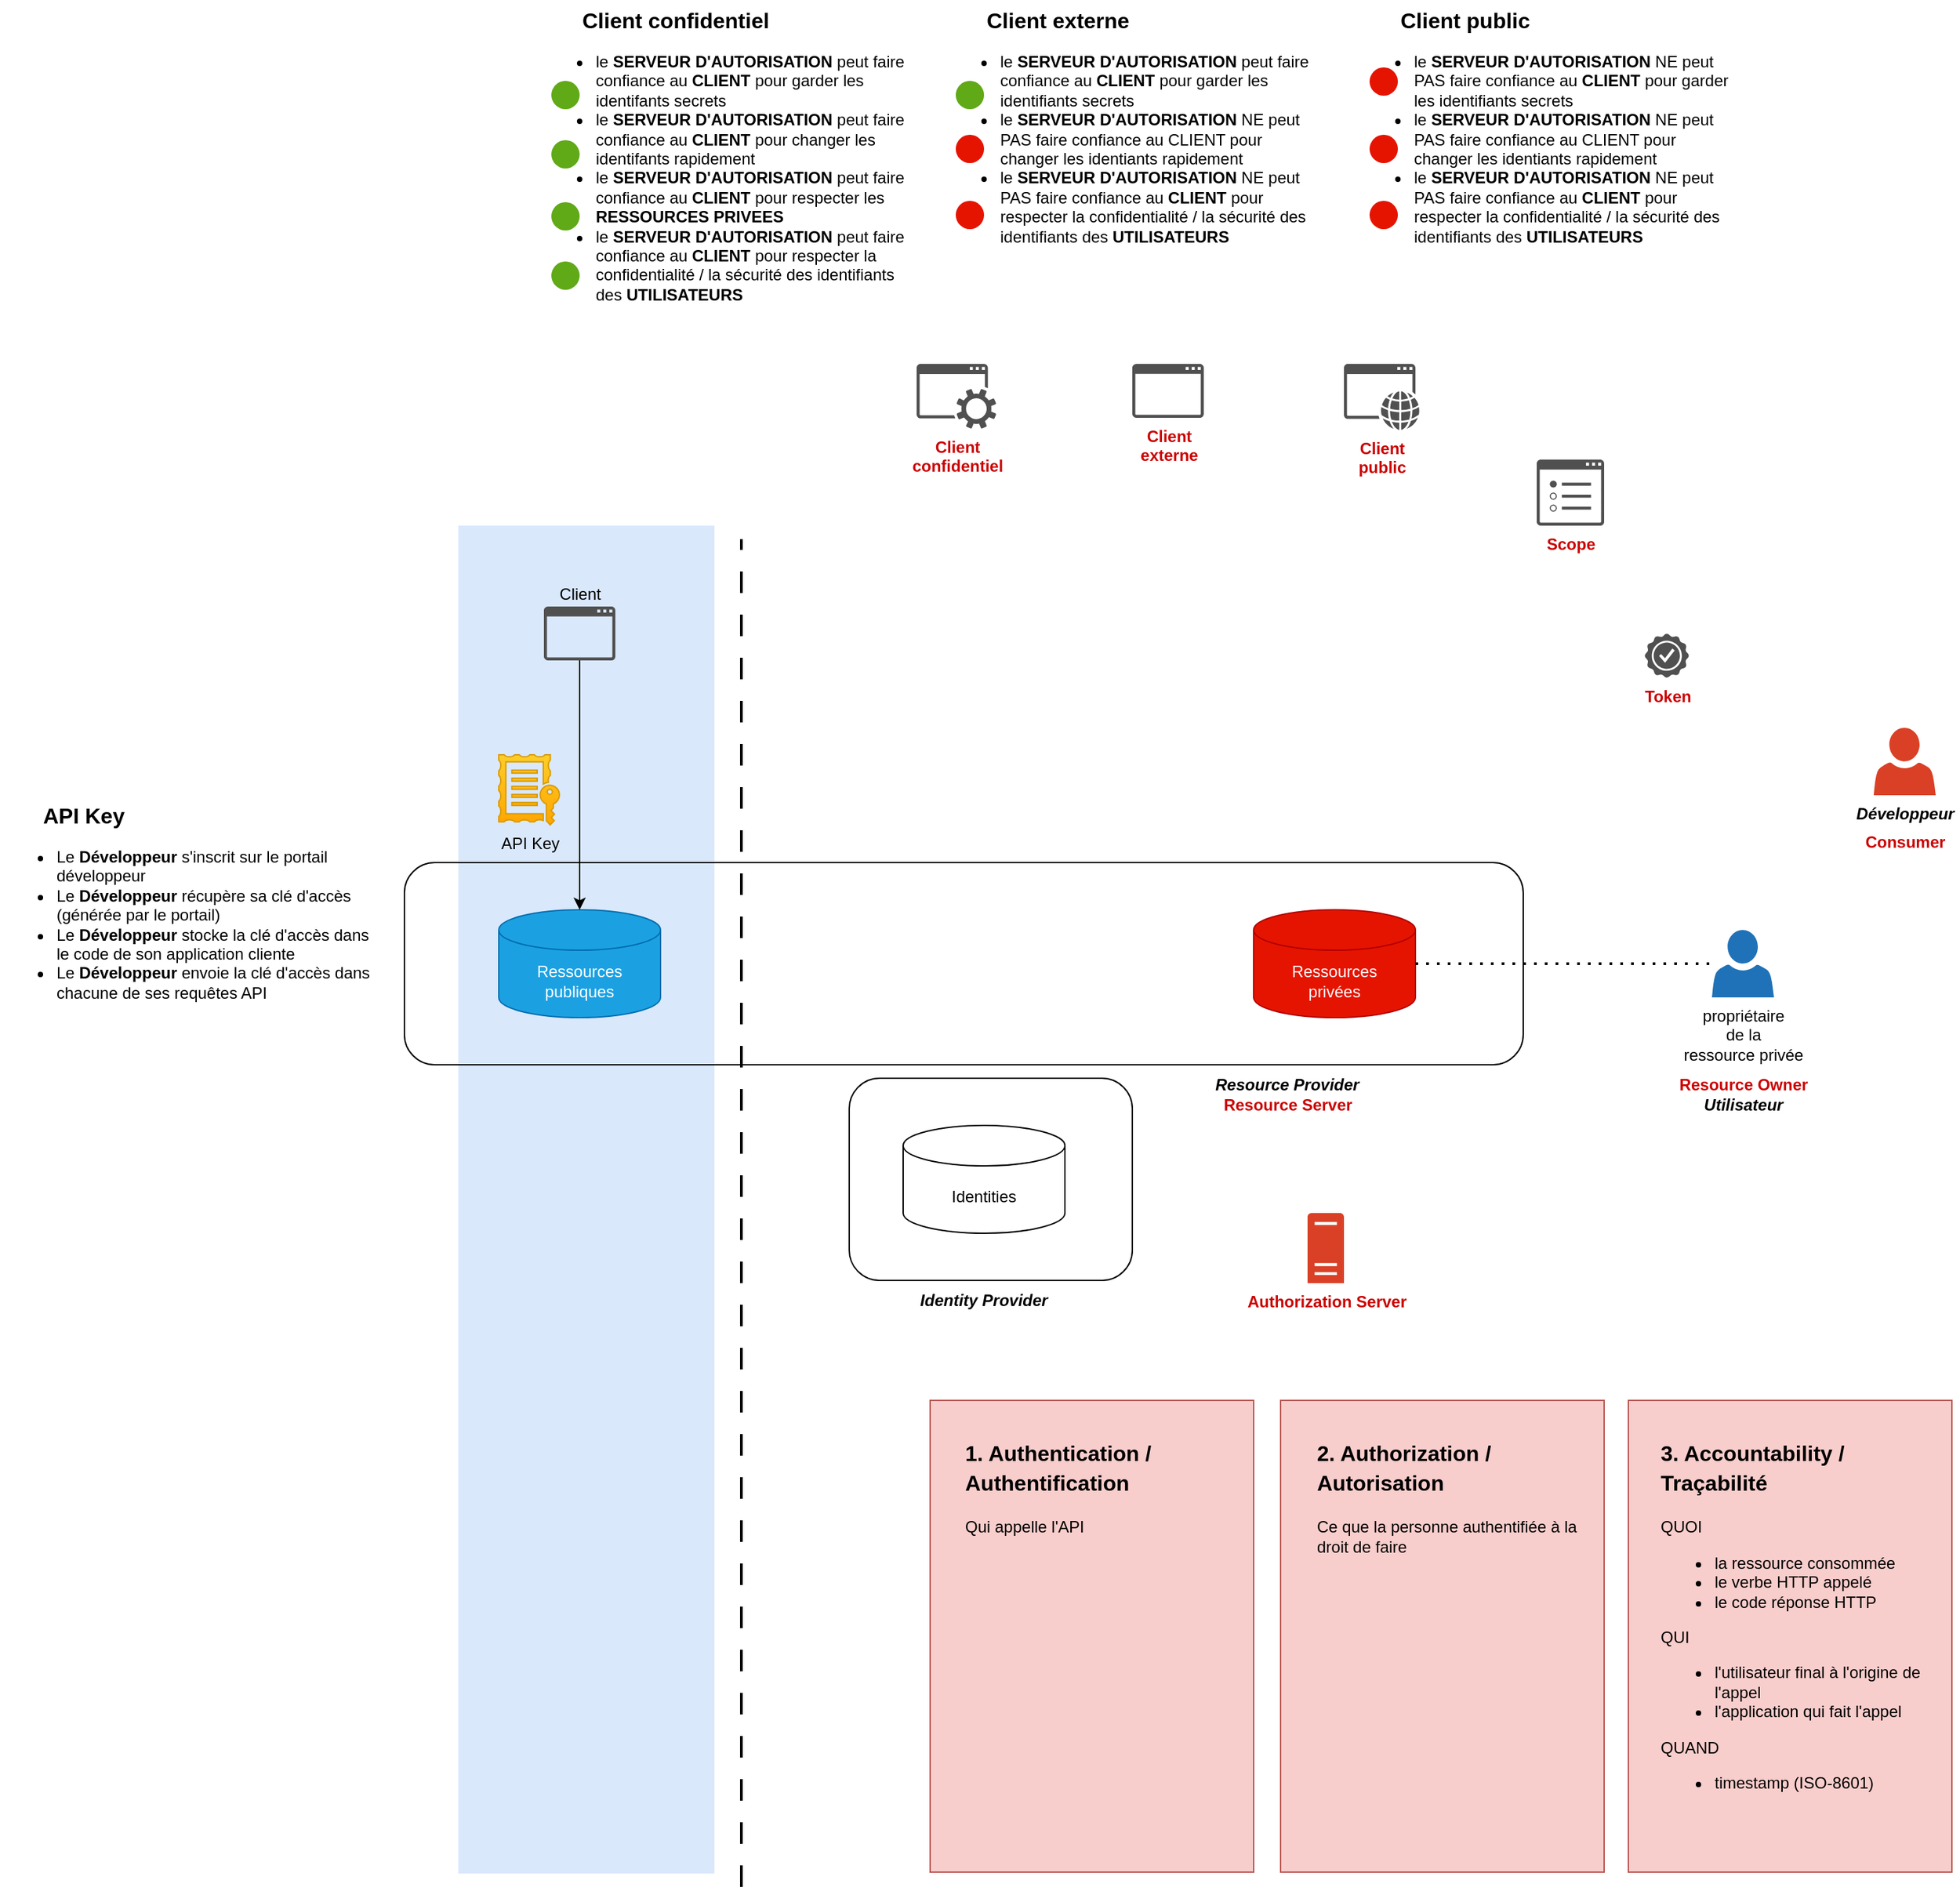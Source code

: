 <mxfile version="24.7.7">
  <diagram name="Page-1" id="TJ5gsJ8iWOW6bga7UIhC">
    <mxGraphModel dx="2203" dy="1935" grid="1" gridSize="10" guides="1" tooltips="1" connect="1" arrows="1" fold="1" page="1" pageScale="1" pageWidth="827" pageHeight="1169" math="0" shadow="0">
      <root>
        <mxCell id="0" />
        <mxCell id="1" parent="0" />
        <mxCell id="_Fe2m7hEjs8gQzXyp6RX-28" value="" style="rounded=0;whiteSpace=wrap;html=1;fillColor=#dae8fc;strokeColor=none;" vertex="1" parent="1">
          <mxGeometry x="-120" y="170" width="190" height="1000" as="geometry" />
        </mxCell>
        <mxCell id="_Fe2m7hEjs8gQzXyp6RX-23" value="" style="rounded=1;whiteSpace=wrap;html=1;" vertex="1" parent="1">
          <mxGeometry x="170" y="580" width="210" height="150" as="geometry" />
        </mxCell>
        <mxCell id="_Fe2m7hEjs8gQzXyp6RX-1" value="" style="rounded=1;whiteSpace=wrap;html=1;fillColor=none;" vertex="1" parent="1">
          <mxGeometry x="-160" y="420" width="830" height="150" as="geometry" />
        </mxCell>
        <mxCell id="_Fe2m7hEjs8gQzXyp6RX-2" value="&lt;div&gt;Ressources&lt;/div&gt;&lt;div&gt;publiques&lt;br&gt;&lt;/div&gt;" style="shape=cylinder3;whiteSpace=wrap;html=1;boundedLbl=1;backgroundOutline=1;size=15;fillColor=#1ba1e2;strokeColor=#006EAF;fontColor=#ffffff;" vertex="1" parent="1">
          <mxGeometry x="-90" y="455" width="120" height="80" as="geometry" />
        </mxCell>
        <mxCell id="_Fe2m7hEjs8gQzXyp6RX-3" value="&lt;div&gt;Ressources&lt;/div&gt;&lt;div&gt;privées&lt;br&gt;&lt;/div&gt;" style="shape=cylinder3;whiteSpace=wrap;html=1;boundedLbl=1;backgroundOutline=1;size=15;fillColor=#e51400;fontColor=#ffffff;strokeColor=#B20000;" vertex="1" parent="1">
          <mxGeometry x="470" y="455" width="120" height="80" as="geometry" />
        </mxCell>
        <mxCell id="_Fe2m7hEjs8gQzXyp6RX-5" value="&lt;div&gt;propriétaire&lt;/div&gt;&lt;div&gt;de la&lt;/div&gt;&lt;div&gt;ressource privée&lt;br&gt;&lt;/div&gt;" style="sketch=0;pointerEvents=1;shadow=0;dashed=0;html=1;strokeColor=none;fillColor=#2072B8;labelPosition=center;verticalLabelPosition=bottom;verticalAlign=top;outlineConnect=0;align=center;shape=mxgraph.office.users.user;" vertex="1" parent="1">
          <mxGeometry x="810" y="470" width="46" height="50" as="geometry" />
        </mxCell>
        <mxCell id="_Fe2m7hEjs8gQzXyp6RX-6" value="" style="endArrow=none;dashed=1;html=1;dashPattern=1 3;strokeWidth=2;rounded=0;" edge="1" parent="1" source="_Fe2m7hEjs8gQzXyp6RX-3" target="_Fe2m7hEjs8gQzXyp6RX-5">
          <mxGeometry width="50" height="50" relative="1" as="geometry">
            <mxPoint x="390" y="420" as="sourcePoint" />
            <mxPoint x="440" y="370" as="targetPoint" />
          </mxGeometry>
        </mxCell>
        <mxCell id="_Fe2m7hEjs8gQzXyp6RX-17" value="" style="group" vertex="1" connectable="0" parent="1">
          <mxGeometry x="230" y="819" width="758" height="350" as="geometry" />
        </mxCell>
        <mxCell id="_Fe2m7hEjs8gQzXyp6RX-13" value="" style="group" vertex="1" connectable="0" parent="_Fe2m7hEjs8gQzXyp6RX-17">
          <mxGeometry x="260" width="240" height="350" as="geometry" />
        </mxCell>
        <mxCell id="_Fe2m7hEjs8gQzXyp6RX-12" value="" style="rounded=0;whiteSpace=wrap;html=1;fillColor=#f8cecc;strokeColor=#b85450;" vertex="1" parent="_Fe2m7hEjs8gQzXyp6RX-13">
          <mxGeometry width="240" height="350" as="geometry" />
        </mxCell>
        <mxCell id="_Fe2m7hEjs8gQzXyp6RX-8" value="&lt;h1 style=&quot;margin-top: 0px; line-height: 80%;&quot;&gt;&lt;font style=&quot;font-size: 16px;&quot;&gt;2. Authorization / Autorisation&lt;/font&gt;&lt;br&gt;&lt;/h1&gt;&lt;p&gt;Ce que la personne authentifiée à la droit de faire&lt;br&gt;&lt;/p&gt;" style="text;html=1;whiteSpace=wrap;overflow=hidden;rounded=0;" vertex="1" parent="_Fe2m7hEjs8gQzXyp6RX-13">
          <mxGeometry x="25" y="20" width="200" height="120" as="geometry" />
        </mxCell>
        <mxCell id="_Fe2m7hEjs8gQzXyp6RX-14" value="" style="group" vertex="1" connectable="0" parent="_Fe2m7hEjs8gQzXyp6RX-17">
          <mxGeometry x="518" width="240" height="350" as="geometry" />
        </mxCell>
        <mxCell id="_Fe2m7hEjs8gQzXyp6RX-11" value="" style="rounded=0;whiteSpace=wrap;html=1;fillColor=#f8cecc;strokeColor=#b85450;" vertex="1" parent="_Fe2m7hEjs8gQzXyp6RX-14">
          <mxGeometry width="240" height="350" as="geometry" />
        </mxCell>
        <mxCell id="_Fe2m7hEjs8gQzXyp6RX-9" value="&lt;h1 style=&quot;margin-top: 0px; line-height: 80%;&quot;&gt;&lt;font style=&quot;font-size: 16px;&quot;&gt;3. Accountability / Traçabilité&lt;/font&gt;&lt;br&gt;&lt;/h1&gt;&lt;p&gt;QUOI&lt;/p&gt;&lt;ul&gt;&lt;li&gt;la ressource consommée&lt;/li&gt;&lt;li&gt;le verbe HTTP appelé&lt;/li&gt;&lt;li&gt;le code réponse HTTP&lt;/li&gt;&lt;/ul&gt;&lt;div&gt;QUI&lt;/div&gt;&lt;div&gt;&lt;ul&gt;&lt;li&gt;l&#39;utilisateur final à l&#39;origine de l&#39;appel&lt;/li&gt;&lt;li&gt;l&#39;application qui fait l&#39;appel&lt;/li&gt;&lt;/ul&gt;&lt;div&gt;QUAND&lt;/div&gt;&lt;div&gt;&lt;ul&gt;&lt;li&gt;timestamp (ISO-8601)&lt;br&gt;&lt;/li&gt;&lt;/ul&gt;&lt;/div&gt;&lt;/div&gt;" style="text;html=1;whiteSpace=wrap;overflow=hidden;rounded=0;" vertex="1" parent="_Fe2m7hEjs8gQzXyp6RX-14">
          <mxGeometry x="22" y="20" width="200" height="320" as="geometry" />
        </mxCell>
        <mxCell id="_Fe2m7hEjs8gQzXyp6RX-16" value="" style="group" vertex="1" connectable="0" parent="_Fe2m7hEjs8gQzXyp6RX-17">
          <mxGeometry width="240" height="350" as="geometry" />
        </mxCell>
        <mxCell id="_Fe2m7hEjs8gQzXyp6RX-15" value="" style="rounded=0;whiteSpace=wrap;html=1;fillColor=#f8cecc;strokeColor=#b85450;" vertex="1" parent="_Fe2m7hEjs8gQzXyp6RX-16">
          <mxGeometry width="240" height="350" as="geometry" />
        </mxCell>
        <mxCell id="_Fe2m7hEjs8gQzXyp6RX-7" value="&lt;h1 style=&quot;margin-top: 0px; line-height: 80%;&quot;&gt;&lt;font style=&quot;font-size: 16px;&quot;&gt;1. Authentication / Authentification&lt;/font&gt;&lt;br&gt;&lt;/h1&gt;&lt;p&gt;Qui appelle l&#39;API&lt;br&gt;&lt;/p&gt;" style="text;html=1;whiteSpace=wrap;overflow=hidden;rounded=0;" vertex="1" parent="_Fe2m7hEjs8gQzXyp6RX-16">
          <mxGeometry x="24" y="20" width="200" height="110" as="geometry" />
        </mxCell>
        <mxCell id="_Fe2m7hEjs8gQzXyp6RX-18" value="Resource Provider" style="text;html=1;align=center;verticalAlign=middle;whiteSpace=wrap;rounded=0;fontStyle=3" vertex="1" parent="1">
          <mxGeometry x="390" y="570" width="210" height="30" as="geometry" />
        </mxCell>
        <mxCell id="_Fe2m7hEjs8gQzXyp6RX-19" value="Développeur" style="sketch=0;pointerEvents=1;shadow=0;dashed=0;html=1;strokeColor=none;labelPosition=center;verticalLabelPosition=bottom;verticalAlign=top;outlineConnect=0;align=center;shape=mxgraph.office.users.user;fillColor=#DA4026;fontStyle=3" vertex="1" parent="1">
          <mxGeometry x="930" y="320" width="46" height="50" as="geometry" />
        </mxCell>
        <mxCell id="_Fe2m7hEjs8gQzXyp6RX-21" value="Identities" style="shape=cylinder3;whiteSpace=wrap;html=1;boundedLbl=1;backgroundOutline=1;size=15;" vertex="1" parent="1">
          <mxGeometry x="210" y="615" width="120" height="80" as="geometry" />
        </mxCell>
        <mxCell id="_Fe2m7hEjs8gQzXyp6RX-24" value="Identity Provider" style="text;html=1;align=center;verticalAlign=middle;whiteSpace=wrap;rounded=0;fontStyle=3" vertex="1" parent="1">
          <mxGeometry x="190" y="730" width="160" height="30" as="geometry" />
        </mxCell>
        <mxCell id="_Fe2m7hEjs8gQzXyp6RX-25" value="Client" style="sketch=0;pointerEvents=1;shadow=0;dashed=0;html=1;strokeColor=none;fillColor=#505050;labelPosition=center;verticalLabelPosition=top;verticalAlign=bottom;outlineConnect=0;align=center;shape=mxgraph.office.concepts.application_generic;fontStyle=0;fontColor=#000000;" vertex="1" parent="1">
          <mxGeometry x="-56.5" y="230" width="53" height="40" as="geometry" />
        </mxCell>
        <mxCell id="_Fe2m7hEjs8gQzXyp6RX-27" value="" style="endArrow=none;dashed=1;html=1;rounded=0;strokeWidth=2;dashPattern=8 8;" edge="1" parent="1">
          <mxGeometry width="50" height="50" relative="1" as="geometry">
            <mxPoint x="90" y="1180" as="sourcePoint" />
            <mxPoint x="90" y="180" as="targetPoint" />
          </mxGeometry>
        </mxCell>
        <mxCell id="_Fe2m7hEjs8gQzXyp6RX-29" value="" style="endArrow=classic;html=1;rounded=0;" edge="1" parent="1" source="_Fe2m7hEjs8gQzXyp6RX-25" target="_Fe2m7hEjs8gQzXyp6RX-2">
          <mxGeometry width="50" height="50" relative="1" as="geometry">
            <mxPoint x="420" y="590" as="sourcePoint" />
            <mxPoint x="470" y="540" as="targetPoint" />
          </mxGeometry>
        </mxCell>
        <mxCell id="_Fe2m7hEjs8gQzXyp6RX-32" value="API Key" style="sketch=0;pointerEvents=1;shadow=0;dashed=0;html=1;strokeColor=#d79b00;fillColor=#ffcd28;labelPosition=center;verticalLabelPosition=bottom;verticalAlign=top;outlineConnect=0;align=center;shape=mxgraph.office.concepts.license;gradientColor=#ffa500;" vertex="1" parent="1">
          <mxGeometry x="-90" y="340" width="45" height="52" as="geometry" />
        </mxCell>
        <mxCell id="_Fe2m7hEjs8gQzXyp6RX-36" value="" style="group" vertex="1" connectable="0" parent="1">
          <mxGeometry x="-460" y="370" width="280" height="170" as="geometry" />
        </mxCell>
        <mxCell id="_Fe2m7hEjs8gQzXyp6RX-34" value="API Key" style="text;html=1;align=left;verticalAlign=middle;whiteSpace=wrap;rounded=0;fontSize=16;fontStyle=1" vertex="1" parent="_Fe2m7hEjs8gQzXyp6RX-36">
          <mxGeometry x="30" width="110" height="30" as="geometry" />
        </mxCell>
        <mxCell id="_Fe2m7hEjs8gQzXyp6RX-35" value="&lt;ul&gt;&lt;li&gt;Le &lt;b&gt;Développeur&lt;/b&gt; s&#39;inscrit sur le portail développeur&lt;/li&gt;&lt;li&gt;Le &lt;b&gt;Développeur&lt;/b&gt; récupère sa clé d&#39;accès (générée par le portail)&lt;/li&gt;&lt;li&gt;Le &lt;b&gt;Développeur&lt;/b&gt; stocke la clé d&#39;accès dans le code de son application cliente&lt;/li&gt;&lt;li&gt;Le &lt;b&gt;Développeur&lt;/b&gt; envoie la clé d&#39;accès dans chacune de ses requêtes API&lt;br&gt;&lt;/li&gt;&lt;/ul&gt;" style="text;html=1;align=left;verticalAlign=top;whiteSpace=wrap;rounded=0;" vertex="1" parent="_Fe2m7hEjs8gQzXyp6RX-36">
          <mxGeometry y="20" width="280" height="150" as="geometry" />
        </mxCell>
        <mxCell id="_Fe2m7hEjs8gQzXyp6RX-37" value="&lt;b&gt;&lt;font color=&quot;#cc0000&quot;&gt;Resource Owner&lt;br&gt;&lt;/font&gt;&lt;/b&gt;" style="text;html=1;align=center;verticalAlign=middle;resizable=0;points=[];autosize=1;strokeColor=none;fillColor=none;" vertex="1" parent="1">
          <mxGeometry x="773" y="570" width="120" height="30" as="geometry" />
        </mxCell>
        <mxCell id="_Fe2m7hEjs8gQzXyp6RX-38" value="&lt;b&gt;&lt;font color=&quot;#cc0000&quot;&gt;Resource Server&lt;br&gt;&lt;/font&gt;&lt;/b&gt;" style="text;html=1;align=center;verticalAlign=middle;resizable=0;points=[];autosize=1;strokeColor=none;fillColor=none;" vertex="1" parent="1">
          <mxGeometry x="435" y="585" width="120" height="30" as="geometry" />
        </mxCell>
        <mxCell id="_Fe2m7hEjs8gQzXyp6RX-41" value="&lt;b&gt;&lt;font color=&quot;#cc0000&quot;&gt;Consumer&lt;/font&gt;&lt;/b&gt;" style="text;html=1;align=center;verticalAlign=middle;resizable=0;points=[];autosize=1;strokeColor=none;fillColor=none;" vertex="1" parent="1">
          <mxGeometry x="913" y="390" width="80" height="30" as="geometry" />
        </mxCell>
        <mxCell id="_Fe2m7hEjs8gQzXyp6RX-45" value="Authorization Server" style="sketch=0;pointerEvents=1;shadow=0;dashed=0;html=1;strokeColor=none;labelPosition=center;verticalLabelPosition=bottom;verticalAlign=top;outlineConnect=0;align=center;shape=mxgraph.office.servers.server_generic;fillColor=#DA4026;fontStyle=1;fontColor=#CC0000;" vertex="1" parent="1">
          <mxGeometry x="510" y="680" width="27" height="52" as="geometry" />
        </mxCell>
        <mxCell id="_Fe2m7hEjs8gQzXyp6RX-46" value="&lt;b&gt;&lt;i&gt;Utilisateur&lt;/i&gt;&lt;/b&gt;" style="text;html=1;align=center;verticalAlign=middle;resizable=0;points=[];autosize=1;strokeColor=none;fillColor=none;" vertex="1" parent="1">
          <mxGeometry x="793" y="585" width="80" height="30" as="geometry" />
        </mxCell>
        <mxCell id="_Fe2m7hEjs8gQzXyp6RX-47" value="Token" style="sketch=0;pointerEvents=1;shadow=0;dashed=0;html=1;strokeColor=none;fillColor=#505050;labelPosition=center;verticalLabelPosition=bottom;verticalAlign=top;outlineConnect=0;align=center;shape=mxgraph.office.concepts.best_practices;aspect=fixed;fontStyle=1;fontColor=#CC0000;" vertex="1" parent="1">
          <mxGeometry x="760" y="250" width="33" height="33" as="geometry" />
        </mxCell>
        <mxCell id="_Fe2m7hEjs8gQzXyp6RX-48" value="Scope" style="sketch=0;pointerEvents=1;shadow=0;dashed=0;html=1;strokeColor=none;fillColor=#505050;labelPosition=center;verticalLabelPosition=bottom;verticalAlign=top;outlineConnect=0;align=center;shape=mxgraph.office.concepts.properties;fontStyle=1;fontColor=#CC0000;" vertex="1" parent="1">
          <mxGeometry x="680" y="121" width="50" height="49" as="geometry" />
        </mxCell>
        <mxCell id="_Fe2m7hEjs8gQzXyp6RX-49" value="&lt;div&gt;Client&lt;/div&gt;&lt;div&gt;externe&lt;br&gt;&lt;/div&gt;" style="sketch=0;pointerEvents=1;shadow=0;dashed=0;html=1;strokeColor=none;fillColor=#505050;labelPosition=center;verticalLabelPosition=bottom;verticalAlign=top;outlineConnect=0;align=center;shape=mxgraph.office.concepts.application_generic;fontStyle=1;fontColor=#CC0000;" vertex="1" parent="1">
          <mxGeometry x="380" y="50" width="53" height="40" as="geometry" />
        </mxCell>
        <mxCell id="_Fe2m7hEjs8gQzXyp6RX-51" value="&lt;div&gt;Client&lt;/div&gt;&lt;div&gt;public&lt;br&gt;&lt;/div&gt;" style="sketch=0;pointerEvents=1;shadow=0;dashed=0;html=1;strokeColor=none;fillColor=#505050;labelPosition=center;verticalLabelPosition=bottom;verticalAlign=top;outlineConnect=0;align=center;shape=mxgraph.office.concepts.application_web;fontColor=#CC0000;fontStyle=1" vertex="1" parent="1">
          <mxGeometry x="537" y="50" width="56" height="49" as="geometry" />
        </mxCell>
        <mxCell id="_Fe2m7hEjs8gQzXyp6RX-52" value="&lt;div&gt;Client&lt;/div&gt;&lt;div&gt;confidentiel&lt;br&gt;&lt;/div&gt;" style="sketch=0;pointerEvents=1;shadow=0;dashed=0;html=1;strokeColor=none;fillColor=#505050;labelPosition=center;verticalLabelPosition=bottom;verticalAlign=top;outlineConnect=0;align=center;shape=mxgraph.office.concepts.service_application;fontColor=#CC0000;fontStyle=1" vertex="1" parent="1">
          <mxGeometry x="220" y="50" width="59" height="48" as="geometry" />
        </mxCell>
        <mxCell id="_Fe2m7hEjs8gQzXyp6RX-53" value="" style="group" vertex="1" connectable="0" parent="1">
          <mxGeometry x="-60" y="-220" width="280" height="171" as="geometry" />
        </mxCell>
        <mxCell id="_Fe2m7hEjs8gQzXyp6RX-54" value="Client confidentiel" style="text;html=1;align=left;verticalAlign=middle;whiteSpace=wrap;rounded=0;fontSize=16;fontStyle=1" vertex="1" parent="_Fe2m7hEjs8gQzXyp6RX-53">
          <mxGeometry x="30" width="180" height="30" as="geometry" />
        </mxCell>
        <mxCell id="_Fe2m7hEjs8gQzXyp6RX-55" value="&lt;ul&gt;&lt;li&gt;le &lt;b&gt;SERVEUR D&#39;AUTORISATION&lt;/b&gt; peut faire confiance au &lt;b&gt;CLIENT&lt;/b&gt; pour garder les identifants secrets&lt;/li&gt;&lt;li&gt;le &lt;b&gt;SERVEUR D&#39;AUTORISATION&lt;/b&gt; peut faire confiance au &lt;b&gt;CLIENT&lt;/b&gt; pour changer les identifants rapidement&lt;br&gt;&lt;/li&gt;&lt;li&gt;le &lt;b&gt;SERVEUR D&#39;AUTORISATION&lt;/b&gt; peut faire confiance au &lt;b&gt;CLIENT&lt;/b&gt; pour respecter les &lt;b&gt;RESSOURCES PRIVEES&lt;/b&gt;&lt;br&gt;&lt;/li&gt;&lt;li&gt;le &lt;b&gt;SERVEUR D&#39;AUTORISATION&lt;/b&gt; peut faire confiance au &lt;b&gt;CLIENT&lt;/b&gt; pour respecter la confidentialité / la sécurité des identifiants des &lt;b&gt;UTILISATEURS&lt;/b&gt;&lt;br&gt;&lt;/li&gt;&lt;/ul&gt;" style="text;html=1;align=left;verticalAlign=top;whiteSpace=wrap;rounded=0;" vertex="1" parent="_Fe2m7hEjs8gQzXyp6RX-53">
          <mxGeometry y="20" width="280" height="150" as="geometry" />
        </mxCell>
        <mxCell id="_Fe2m7hEjs8gQzXyp6RX-72" value="" style="ellipse;whiteSpace=wrap;html=1;aspect=fixed;fillColor=#60a917;fontColor=#ffffff;strokeColor=none;" vertex="1" parent="_Fe2m7hEjs8gQzXyp6RX-53">
          <mxGeometry x="9" y="60" width="21" height="21" as="geometry" />
        </mxCell>
        <mxCell id="_Fe2m7hEjs8gQzXyp6RX-73" value="" style="ellipse;whiteSpace=wrap;html=1;aspect=fixed;fillColor=#60a917;fontColor=#ffffff;strokeColor=none;" vertex="1" parent="_Fe2m7hEjs8gQzXyp6RX-53">
          <mxGeometry x="9" y="194" width="21" height="21" as="geometry" />
        </mxCell>
        <mxCell id="_Fe2m7hEjs8gQzXyp6RX-74" value="" style="ellipse;whiteSpace=wrap;html=1;aspect=fixed;fillColor=#60a917;fontColor=#ffffff;strokeColor=none;" vertex="1" parent="_Fe2m7hEjs8gQzXyp6RX-53">
          <mxGeometry x="9" y="104" width="21" height="21" as="geometry" />
        </mxCell>
        <mxCell id="_Fe2m7hEjs8gQzXyp6RX-65" value="" style="ellipse;whiteSpace=wrap;html=1;aspect=fixed;fillColor=#60a917;fontColor=#ffffff;strokeColor=none;" vertex="1" parent="_Fe2m7hEjs8gQzXyp6RX-53">
          <mxGeometry x="9" y="150" width="21" height="21" as="geometry" />
        </mxCell>
        <mxCell id="_Fe2m7hEjs8gQzXyp6RX-56" value="" style="group" vertex="1" connectable="0" parent="1">
          <mxGeometry x="240" y="-220" width="280" height="170" as="geometry" />
        </mxCell>
        <mxCell id="_Fe2m7hEjs8gQzXyp6RX-57" value="Client externe" style="text;html=1;align=left;verticalAlign=middle;whiteSpace=wrap;rounded=0;fontSize=16;fontStyle=1" vertex="1" parent="_Fe2m7hEjs8gQzXyp6RX-56">
          <mxGeometry x="30" width="180" height="30" as="geometry" />
        </mxCell>
        <mxCell id="_Fe2m7hEjs8gQzXyp6RX-58" value="&lt;ul&gt;&lt;li&gt;le &lt;b&gt;SERVEUR D&#39;AUTORISATION&lt;/b&gt; peut faire confiance au &lt;b&gt;CLIENT&lt;/b&gt; pour garder les identifiants secrets&lt;br&gt;&lt;/li&gt;&lt;li&gt;le &lt;b&gt;SERVEUR D&#39;AUTORISATION&lt;/b&gt; NE peut PAS faire confiance au CLIENT pour changer les identiants rapidement&lt;br&gt;&lt;/li&gt;&lt;li&gt;le &lt;b&gt;SERVEUR D&#39;AUTORISATION&lt;/b&gt; NE peut PAS faire confiance au &lt;b&gt;CLIENT&lt;/b&gt; pour respecter la confidentialité / la sécurité des identifiants des &lt;b&gt;UTILISATEURS&lt;/b&gt;&lt;br&gt;&lt;/li&gt;&lt;/ul&gt;" style="text;html=1;align=left;verticalAlign=top;whiteSpace=wrap;rounded=0;" vertex="1" parent="_Fe2m7hEjs8gQzXyp6RX-56">
          <mxGeometry y="20" width="280" height="150" as="geometry" />
        </mxCell>
        <mxCell id="_Fe2m7hEjs8gQzXyp6RX-69" value="" style="ellipse;whiteSpace=wrap;html=1;aspect=fixed;fillColor=#e51400;fontColor=#ffffff;strokeColor=none;" vertex="1" parent="_Fe2m7hEjs8gQzXyp6RX-56">
          <mxGeometry x="9" y="100" width="21" height="21" as="geometry" />
        </mxCell>
        <mxCell id="_Fe2m7hEjs8gQzXyp6RX-70" value="" style="ellipse;whiteSpace=wrap;html=1;aspect=fixed;fillColor=#e51400;fontColor=#ffffff;strokeColor=none;" vertex="1" parent="_Fe2m7hEjs8gQzXyp6RX-56">
          <mxGeometry x="9" y="149" width="21" height="21" as="geometry" />
        </mxCell>
        <mxCell id="_Fe2m7hEjs8gQzXyp6RX-71" value="" style="ellipse;whiteSpace=wrap;html=1;aspect=fixed;fillColor=#60a917;fontColor=#ffffff;strokeColor=none;" vertex="1" parent="_Fe2m7hEjs8gQzXyp6RX-56">
          <mxGeometry x="9" y="60" width="21" height="21" as="geometry" />
        </mxCell>
        <mxCell id="_Fe2m7hEjs8gQzXyp6RX-59" value="" style="group" vertex="1" connectable="0" parent="1">
          <mxGeometry x="547" y="-220" width="280" height="170" as="geometry" />
        </mxCell>
        <mxCell id="_Fe2m7hEjs8gQzXyp6RX-60" value="Client public" style="text;html=1;align=left;verticalAlign=middle;whiteSpace=wrap;rounded=0;fontSize=16;fontStyle=1" vertex="1" parent="_Fe2m7hEjs8gQzXyp6RX-59">
          <mxGeometry x="30" width="180" height="30" as="geometry" />
        </mxCell>
        <mxCell id="_Fe2m7hEjs8gQzXyp6RX-61" value="&lt;ul&gt;&lt;li&gt;le &lt;b&gt;SERVEUR D&#39;AUTORISATION&lt;/b&gt; NE peut PAS faire confiance au &lt;b&gt;CLIENT&lt;/b&gt; pour garder les identifiants secrets&lt;br&gt;&lt;/li&gt;&lt;li&gt;le &lt;b&gt;SERVEUR D&#39;AUTORISATION&lt;/b&gt; NE peut PAS faire confiance au CLIENT pour changer les identiants rapidement&lt;br&gt;&lt;/li&gt;&lt;li&gt;le &lt;b&gt;SERVEUR D&#39;AUTORISATION&lt;/b&gt; NE peut PAS faire confiance au &lt;b&gt;CLIENT&lt;/b&gt; pour respecter la confidentialité / la sécurité des identifiants des &lt;b&gt;UTILISATEURS&lt;/b&gt;&lt;br&gt;&lt;/li&gt;&lt;/ul&gt;" style="text;html=1;align=left;verticalAlign=top;whiteSpace=wrap;rounded=0;" vertex="1" parent="_Fe2m7hEjs8gQzXyp6RX-59">
          <mxGeometry y="20" width="280" height="150" as="geometry" />
        </mxCell>
        <mxCell id="_Fe2m7hEjs8gQzXyp6RX-66" value="" style="ellipse;whiteSpace=wrap;html=1;aspect=fixed;fillColor=#e51400;fontColor=#ffffff;strokeColor=none;" vertex="1" parent="_Fe2m7hEjs8gQzXyp6RX-59">
          <mxGeometry x="9" y="50" width="21" height="21" as="geometry" />
        </mxCell>
        <mxCell id="_Fe2m7hEjs8gQzXyp6RX-67" value="" style="ellipse;whiteSpace=wrap;html=1;aspect=fixed;fillColor=#e51400;fontColor=#ffffff;strokeColor=none;" vertex="1" parent="_Fe2m7hEjs8gQzXyp6RX-59">
          <mxGeometry x="9" y="100" width="21" height="21" as="geometry" />
        </mxCell>
        <mxCell id="_Fe2m7hEjs8gQzXyp6RX-68" value="" style="ellipse;whiteSpace=wrap;html=1;aspect=fixed;fillColor=#e51400;fontColor=#ffffff;strokeColor=none;" vertex="1" parent="_Fe2m7hEjs8gQzXyp6RX-59">
          <mxGeometry x="9" y="149" width="21" height="21" as="geometry" />
        </mxCell>
      </root>
    </mxGraphModel>
  </diagram>
</mxfile>
